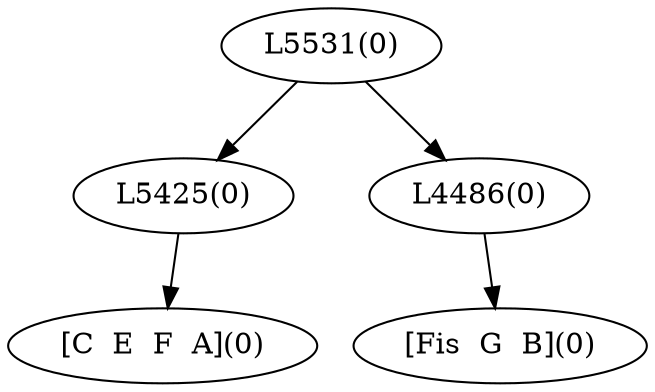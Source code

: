 digraph sample{
"L5425(0)"->"[C  E  F  A](0)"
"L4486(0)"->"[Fis  G  B](0)"
"L5531(0)"->"L5425(0)"
"L5531(0)"->"L4486(0)"
{rank = min; "L5531(0)"}
{rank = same; "L5425(0)"; "L4486(0)";}
{rank = max; "[C  E  F  A](0)"; "[Fis  G  B](0)";}
}